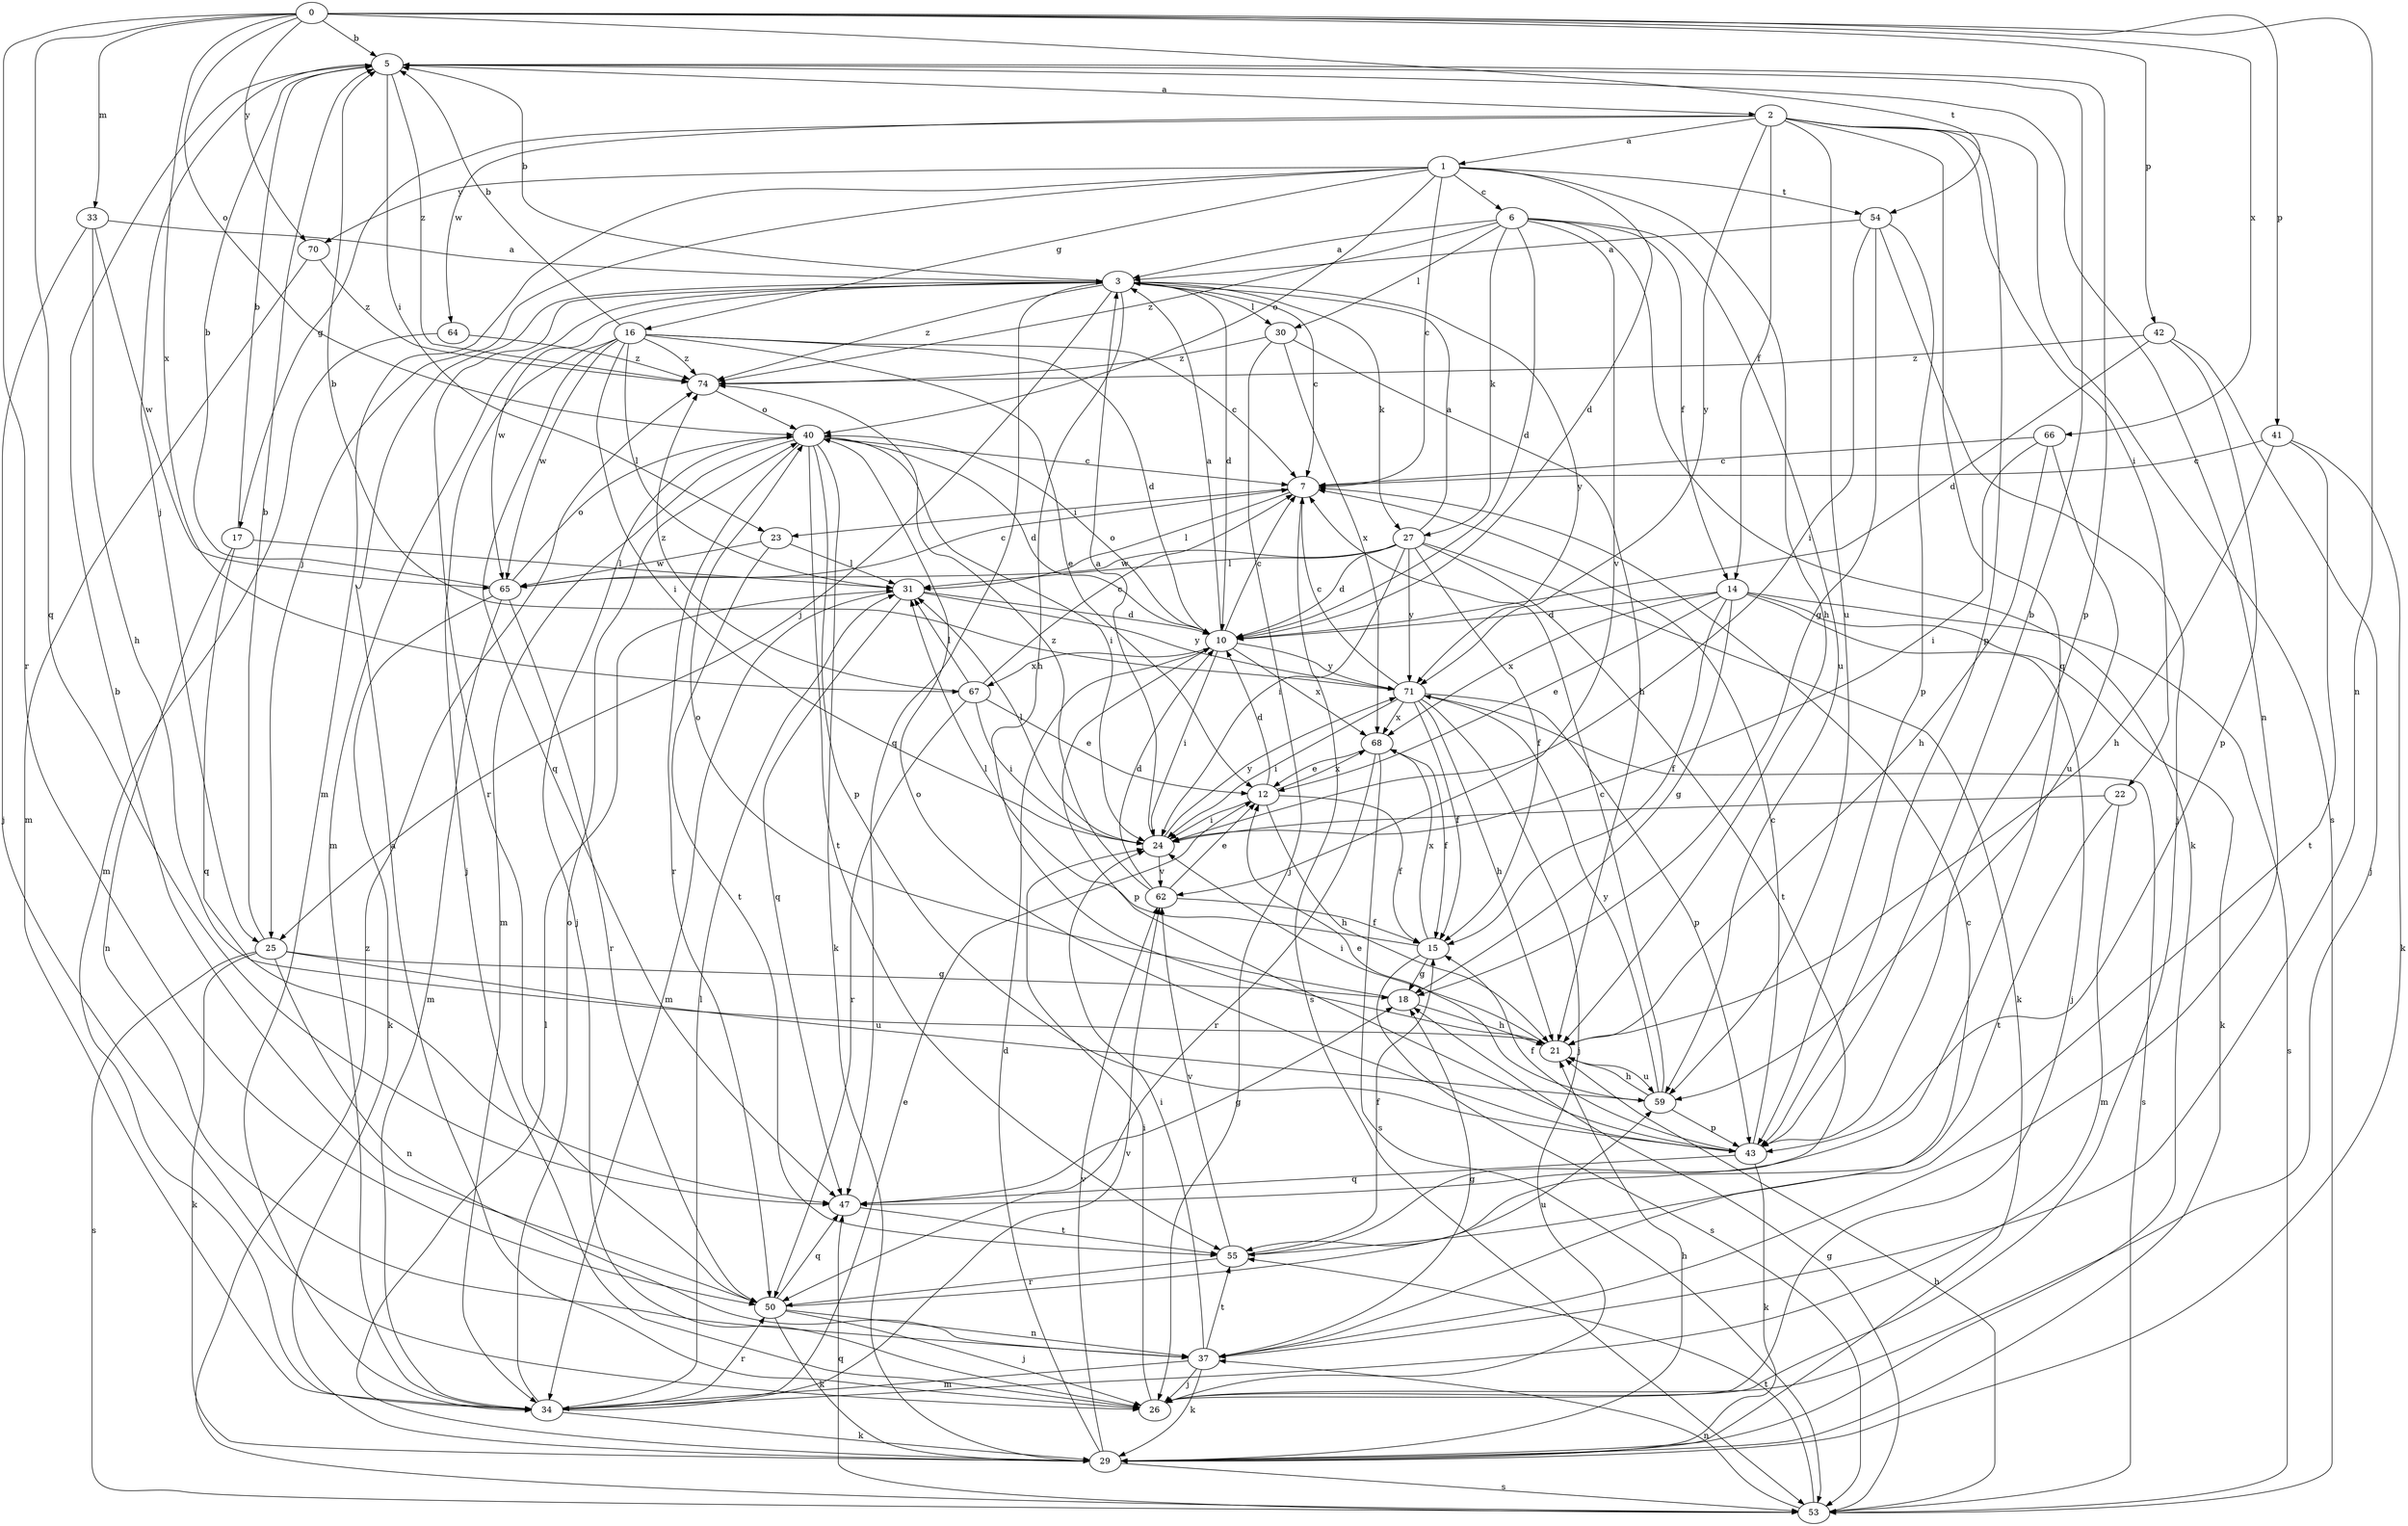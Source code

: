 strict digraph  {
0;
1;
2;
3;
5;
6;
7;
10;
12;
14;
15;
16;
17;
18;
21;
22;
23;
24;
25;
26;
27;
29;
30;
31;
33;
34;
37;
40;
41;
42;
43;
47;
50;
53;
54;
55;
59;
62;
64;
65;
66;
67;
68;
70;
71;
74;
0 -> 5  [label=b];
0 -> 33  [label=m];
0 -> 37  [label=n];
0 -> 40  [label=o];
0 -> 41  [label=p];
0 -> 42  [label=p];
0 -> 47  [label=q];
0 -> 50  [label=r];
0 -> 54  [label=t];
0 -> 66  [label=x];
0 -> 67  [label=x];
0 -> 70  [label=y];
1 -> 6  [label=c];
1 -> 7  [label=c];
1 -> 10  [label=d];
1 -> 16  [label=g];
1 -> 21  [label=h];
1 -> 25  [label=j];
1 -> 34  [label=m];
1 -> 40  [label=o];
1 -> 54  [label=t];
1 -> 70  [label=y];
2 -> 1  [label=a];
2 -> 14  [label=f];
2 -> 17  [label=g];
2 -> 22  [label=i];
2 -> 43  [label=p];
2 -> 47  [label=q];
2 -> 53  [label=s];
2 -> 59  [label=u];
2 -> 64  [label=w];
2 -> 71  [label=y];
3 -> 5  [label=b];
3 -> 7  [label=c];
3 -> 10  [label=d];
3 -> 21  [label=h];
3 -> 25  [label=j];
3 -> 27  [label=k];
3 -> 30  [label=l];
3 -> 34  [label=m];
3 -> 47  [label=q];
3 -> 50  [label=r];
3 -> 65  [label=w];
3 -> 71  [label=y];
3 -> 74  [label=z];
5 -> 2  [label=a];
5 -> 23  [label=i];
5 -> 25  [label=j];
5 -> 37  [label=n];
5 -> 43  [label=p];
5 -> 74  [label=z];
6 -> 3  [label=a];
6 -> 10  [label=d];
6 -> 14  [label=f];
6 -> 27  [label=k];
6 -> 29  [label=k];
6 -> 30  [label=l];
6 -> 59  [label=u];
6 -> 62  [label=v];
6 -> 74  [label=z];
7 -> 23  [label=i];
7 -> 31  [label=l];
7 -> 53  [label=s];
10 -> 3  [label=a];
10 -> 7  [label=c];
10 -> 24  [label=i];
10 -> 40  [label=o];
10 -> 43  [label=p];
10 -> 67  [label=x];
10 -> 68  [label=x];
10 -> 71  [label=y];
12 -> 10  [label=d];
12 -> 15  [label=f];
12 -> 21  [label=h];
12 -> 24  [label=i];
12 -> 68  [label=x];
14 -> 10  [label=d];
14 -> 12  [label=e];
14 -> 15  [label=f];
14 -> 18  [label=g];
14 -> 26  [label=j];
14 -> 29  [label=k];
14 -> 53  [label=s];
14 -> 68  [label=x];
15 -> 18  [label=g];
15 -> 31  [label=l];
15 -> 53  [label=s];
15 -> 68  [label=x];
16 -> 5  [label=b];
16 -> 7  [label=c];
16 -> 10  [label=d];
16 -> 12  [label=e];
16 -> 24  [label=i];
16 -> 26  [label=j];
16 -> 31  [label=l];
16 -> 47  [label=q];
16 -> 65  [label=w];
16 -> 74  [label=z];
17 -> 5  [label=b];
17 -> 31  [label=l];
17 -> 37  [label=n];
17 -> 47  [label=q];
18 -> 21  [label=h];
18 -> 40  [label=o];
21 -> 24  [label=i];
21 -> 59  [label=u];
22 -> 24  [label=i];
22 -> 34  [label=m];
22 -> 55  [label=t];
23 -> 31  [label=l];
23 -> 55  [label=t];
23 -> 65  [label=w];
24 -> 3  [label=a];
24 -> 31  [label=l];
24 -> 62  [label=v];
24 -> 71  [label=y];
25 -> 5  [label=b];
25 -> 18  [label=g];
25 -> 29  [label=k];
25 -> 37  [label=n];
25 -> 53  [label=s];
25 -> 59  [label=u];
26 -> 3  [label=a];
26 -> 24  [label=i];
27 -> 3  [label=a];
27 -> 10  [label=d];
27 -> 15  [label=f];
27 -> 24  [label=i];
27 -> 29  [label=k];
27 -> 31  [label=l];
27 -> 55  [label=t];
27 -> 65  [label=w];
27 -> 71  [label=y];
29 -> 10  [label=d];
29 -> 21  [label=h];
29 -> 31  [label=l];
29 -> 53  [label=s];
29 -> 62  [label=v];
30 -> 21  [label=h];
30 -> 26  [label=j];
30 -> 68  [label=x];
30 -> 74  [label=z];
31 -> 10  [label=d];
31 -> 34  [label=m];
31 -> 47  [label=q];
31 -> 71  [label=y];
33 -> 3  [label=a];
33 -> 21  [label=h];
33 -> 26  [label=j];
33 -> 65  [label=w];
34 -> 12  [label=e];
34 -> 29  [label=k];
34 -> 31  [label=l];
34 -> 40  [label=o];
34 -> 50  [label=r];
34 -> 62  [label=v];
37 -> 7  [label=c];
37 -> 18  [label=g];
37 -> 24  [label=i];
37 -> 26  [label=j];
37 -> 29  [label=k];
37 -> 34  [label=m];
37 -> 55  [label=t];
40 -> 7  [label=c];
40 -> 10  [label=d];
40 -> 24  [label=i];
40 -> 26  [label=j];
40 -> 29  [label=k];
40 -> 34  [label=m];
40 -> 43  [label=p];
40 -> 50  [label=r];
40 -> 55  [label=t];
41 -> 7  [label=c];
41 -> 21  [label=h];
41 -> 29  [label=k];
41 -> 55  [label=t];
42 -> 10  [label=d];
42 -> 26  [label=j];
42 -> 43  [label=p];
42 -> 74  [label=z];
43 -> 5  [label=b];
43 -> 7  [label=c];
43 -> 15  [label=f];
43 -> 29  [label=k];
43 -> 40  [label=o];
43 -> 47  [label=q];
47 -> 18  [label=g];
47 -> 55  [label=t];
50 -> 5  [label=b];
50 -> 26  [label=j];
50 -> 29  [label=k];
50 -> 37  [label=n];
50 -> 47  [label=q];
50 -> 59  [label=u];
53 -> 18  [label=g];
53 -> 21  [label=h];
53 -> 37  [label=n];
53 -> 47  [label=q];
53 -> 55  [label=t];
53 -> 74  [label=z];
54 -> 3  [label=a];
54 -> 18  [label=g];
54 -> 24  [label=i];
54 -> 26  [label=j];
54 -> 43  [label=p];
55 -> 15  [label=f];
55 -> 50  [label=r];
55 -> 62  [label=v];
59 -> 7  [label=c];
59 -> 12  [label=e];
59 -> 21  [label=h];
59 -> 43  [label=p];
59 -> 71  [label=y];
62 -> 10  [label=d];
62 -> 12  [label=e];
62 -> 15  [label=f];
62 -> 74  [label=z];
64 -> 34  [label=m];
64 -> 74  [label=z];
65 -> 5  [label=b];
65 -> 7  [label=c];
65 -> 29  [label=k];
65 -> 34  [label=m];
65 -> 40  [label=o];
65 -> 50  [label=r];
66 -> 7  [label=c];
66 -> 21  [label=h];
66 -> 24  [label=i];
66 -> 59  [label=u];
67 -> 7  [label=c];
67 -> 12  [label=e];
67 -> 24  [label=i];
67 -> 31  [label=l];
67 -> 50  [label=r];
67 -> 74  [label=z];
68 -> 12  [label=e];
68 -> 15  [label=f];
68 -> 50  [label=r];
68 -> 53  [label=s];
70 -> 34  [label=m];
70 -> 74  [label=z];
71 -> 5  [label=b];
71 -> 7  [label=c];
71 -> 15  [label=f];
71 -> 21  [label=h];
71 -> 24  [label=i];
71 -> 26  [label=j];
71 -> 43  [label=p];
71 -> 53  [label=s];
71 -> 68  [label=x];
74 -> 40  [label=o];
}
